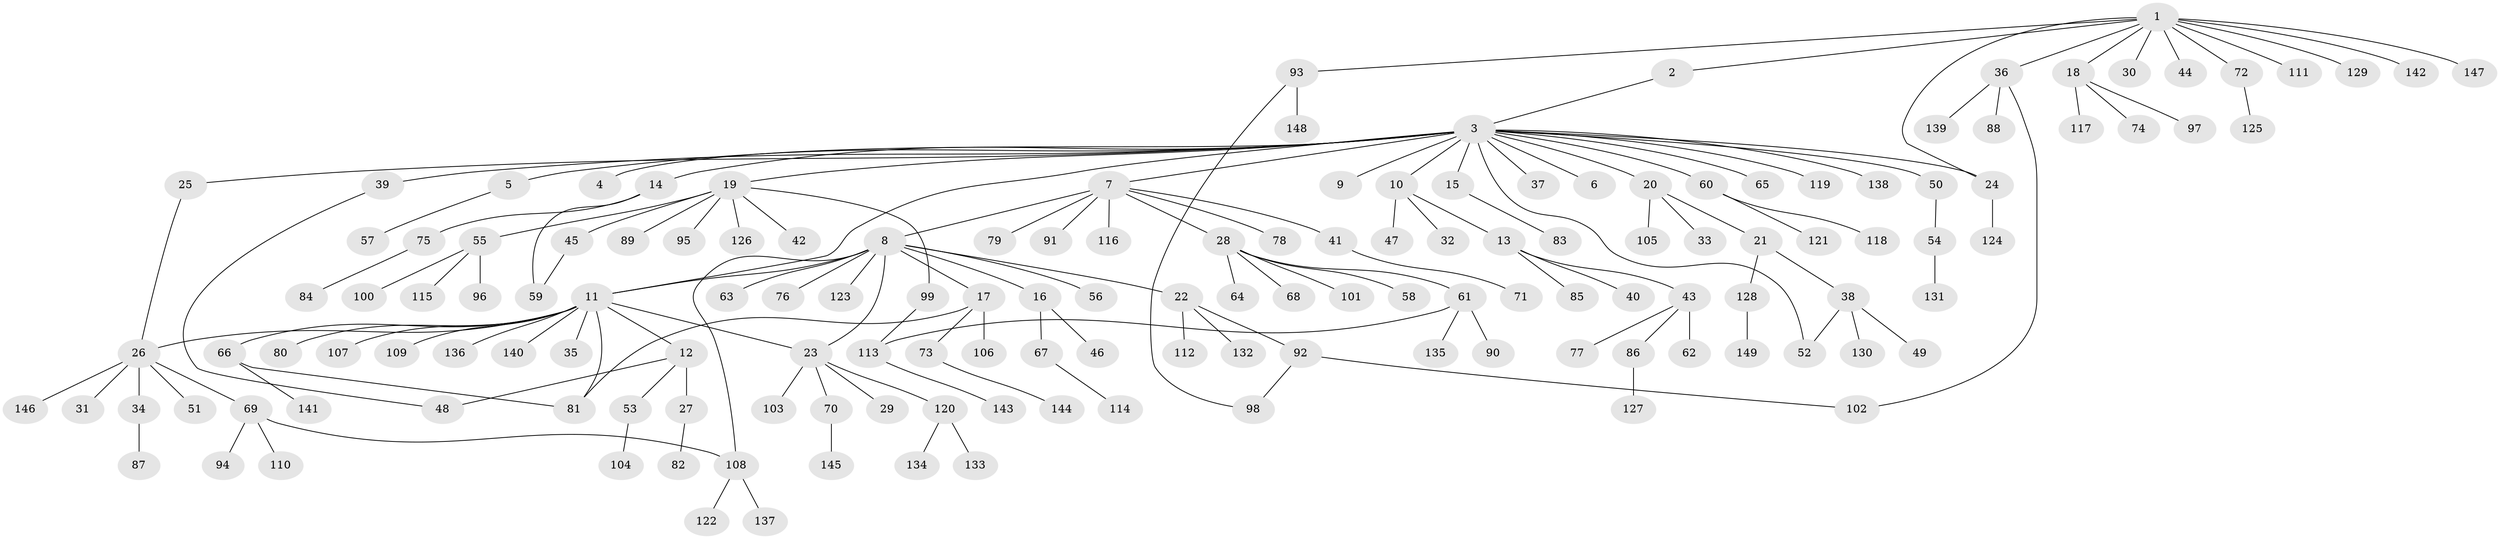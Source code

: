 // Generated by graph-tools (version 1.1) at 2025/48/03/09/25 04:48:37]
// undirected, 149 vertices, 161 edges
graph export_dot {
graph [start="1"]
  node [color=gray90,style=filled];
  1;
  2;
  3;
  4;
  5;
  6;
  7;
  8;
  9;
  10;
  11;
  12;
  13;
  14;
  15;
  16;
  17;
  18;
  19;
  20;
  21;
  22;
  23;
  24;
  25;
  26;
  27;
  28;
  29;
  30;
  31;
  32;
  33;
  34;
  35;
  36;
  37;
  38;
  39;
  40;
  41;
  42;
  43;
  44;
  45;
  46;
  47;
  48;
  49;
  50;
  51;
  52;
  53;
  54;
  55;
  56;
  57;
  58;
  59;
  60;
  61;
  62;
  63;
  64;
  65;
  66;
  67;
  68;
  69;
  70;
  71;
  72;
  73;
  74;
  75;
  76;
  77;
  78;
  79;
  80;
  81;
  82;
  83;
  84;
  85;
  86;
  87;
  88;
  89;
  90;
  91;
  92;
  93;
  94;
  95;
  96;
  97;
  98;
  99;
  100;
  101;
  102;
  103;
  104;
  105;
  106;
  107;
  108;
  109;
  110;
  111;
  112;
  113;
  114;
  115;
  116;
  117;
  118;
  119;
  120;
  121;
  122;
  123;
  124;
  125;
  126;
  127;
  128;
  129;
  130;
  131;
  132;
  133;
  134;
  135;
  136;
  137;
  138;
  139;
  140;
  141;
  142;
  143;
  144;
  145;
  146;
  147;
  148;
  149;
  1 -- 2;
  1 -- 18;
  1 -- 24;
  1 -- 30;
  1 -- 36;
  1 -- 44;
  1 -- 72;
  1 -- 93;
  1 -- 111;
  1 -- 129;
  1 -- 142;
  1 -- 147;
  2 -- 3;
  3 -- 4;
  3 -- 5;
  3 -- 6;
  3 -- 7;
  3 -- 9;
  3 -- 10;
  3 -- 11;
  3 -- 14;
  3 -- 15;
  3 -- 19;
  3 -- 20;
  3 -- 24;
  3 -- 25;
  3 -- 37;
  3 -- 39;
  3 -- 50;
  3 -- 52;
  3 -- 60;
  3 -- 65;
  3 -- 119;
  3 -- 138;
  5 -- 57;
  7 -- 8;
  7 -- 28;
  7 -- 41;
  7 -- 78;
  7 -- 79;
  7 -- 91;
  7 -- 116;
  8 -- 11;
  8 -- 16;
  8 -- 17;
  8 -- 22;
  8 -- 23;
  8 -- 56;
  8 -- 63;
  8 -- 76;
  8 -- 108;
  8 -- 123;
  10 -- 13;
  10 -- 32;
  10 -- 47;
  11 -- 12;
  11 -- 23;
  11 -- 26;
  11 -- 35;
  11 -- 66;
  11 -- 80;
  11 -- 81;
  11 -- 107;
  11 -- 109;
  11 -- 136;
  11 -- 140;
  12 -- 27;
  12 -- 48;
  12 -- 53;
  13 -- 40;
  13 -- 43;
  13 -- 85;
  14 -- 59;
  14 -- 75;
  15 -- 83;
  16 -- 46;
  16 -- 67;
  17 -- 73;
  17 -- 81;
  17 -- 106;
  18 -- 74;
  18 -- 97;
  18 -- 117;
  19 -- 42;
  19 -- 45;
  19 -- 55;
  19 -- 89;
  19 -- 95;
  19 -- 99;
  19 -- 126;
  20 -- 21;
  20 -- 33;
  20 -- 105;
  21 -- 38;
  21 -- 128;
  22 -- 92;
  22 -- 112;
  22 -- 132;
  23 -- 29;
  23 -- 70;
  23 -- 103;
  23 -- 120;
  24 -- 124;
  25 -- 26;
  26 -- 31;
  26 -- 34;
  26 -- 51;
  26 -- 69;
  26 -- 146;
  27 -- 82;
  28 -- 58;
  28 -- 61;
  28 -- 64;
  28 -- 68;
  28 -- 101;
  34 -- 87;
  36 -- 88;
  36 -- 102;
  36 -- 139;
  38 -- 49;
  38 -- 52;
  38 -- 130;
  39 -- 48;
  41 -- 71;
  43 -- 62;
  43 -- 77;
  43 -- 86;
  45 -- 59;
  50 -- 54;
  53 -- 104;
  54 -- 131;
  55 -- 96;
  55 -- 100;
  55 -- 115;
  60 -- 118;
  60 -- 121;
  61 -- 90;
  61 -- 113;
  61 -- 135;
  66 -- 81;
  66 -- 141;
  67 -- 114;
  69 -- 94;
  69 -- 108;
  69 -- 110;
  70 -- 145;
  72 -- 125;
  73 -- 144;
  75 -- 84;
  86 -- 127;
  92 -- 98;
  92 -- 102;
  93 -- 98;
  93 -- 148;
  99 -- 113;
  108 -- 122;
  108 -- 137;
  113 -- 143;
  120 -- 133;
  120 -- 134;
  128 -- 149;
}
